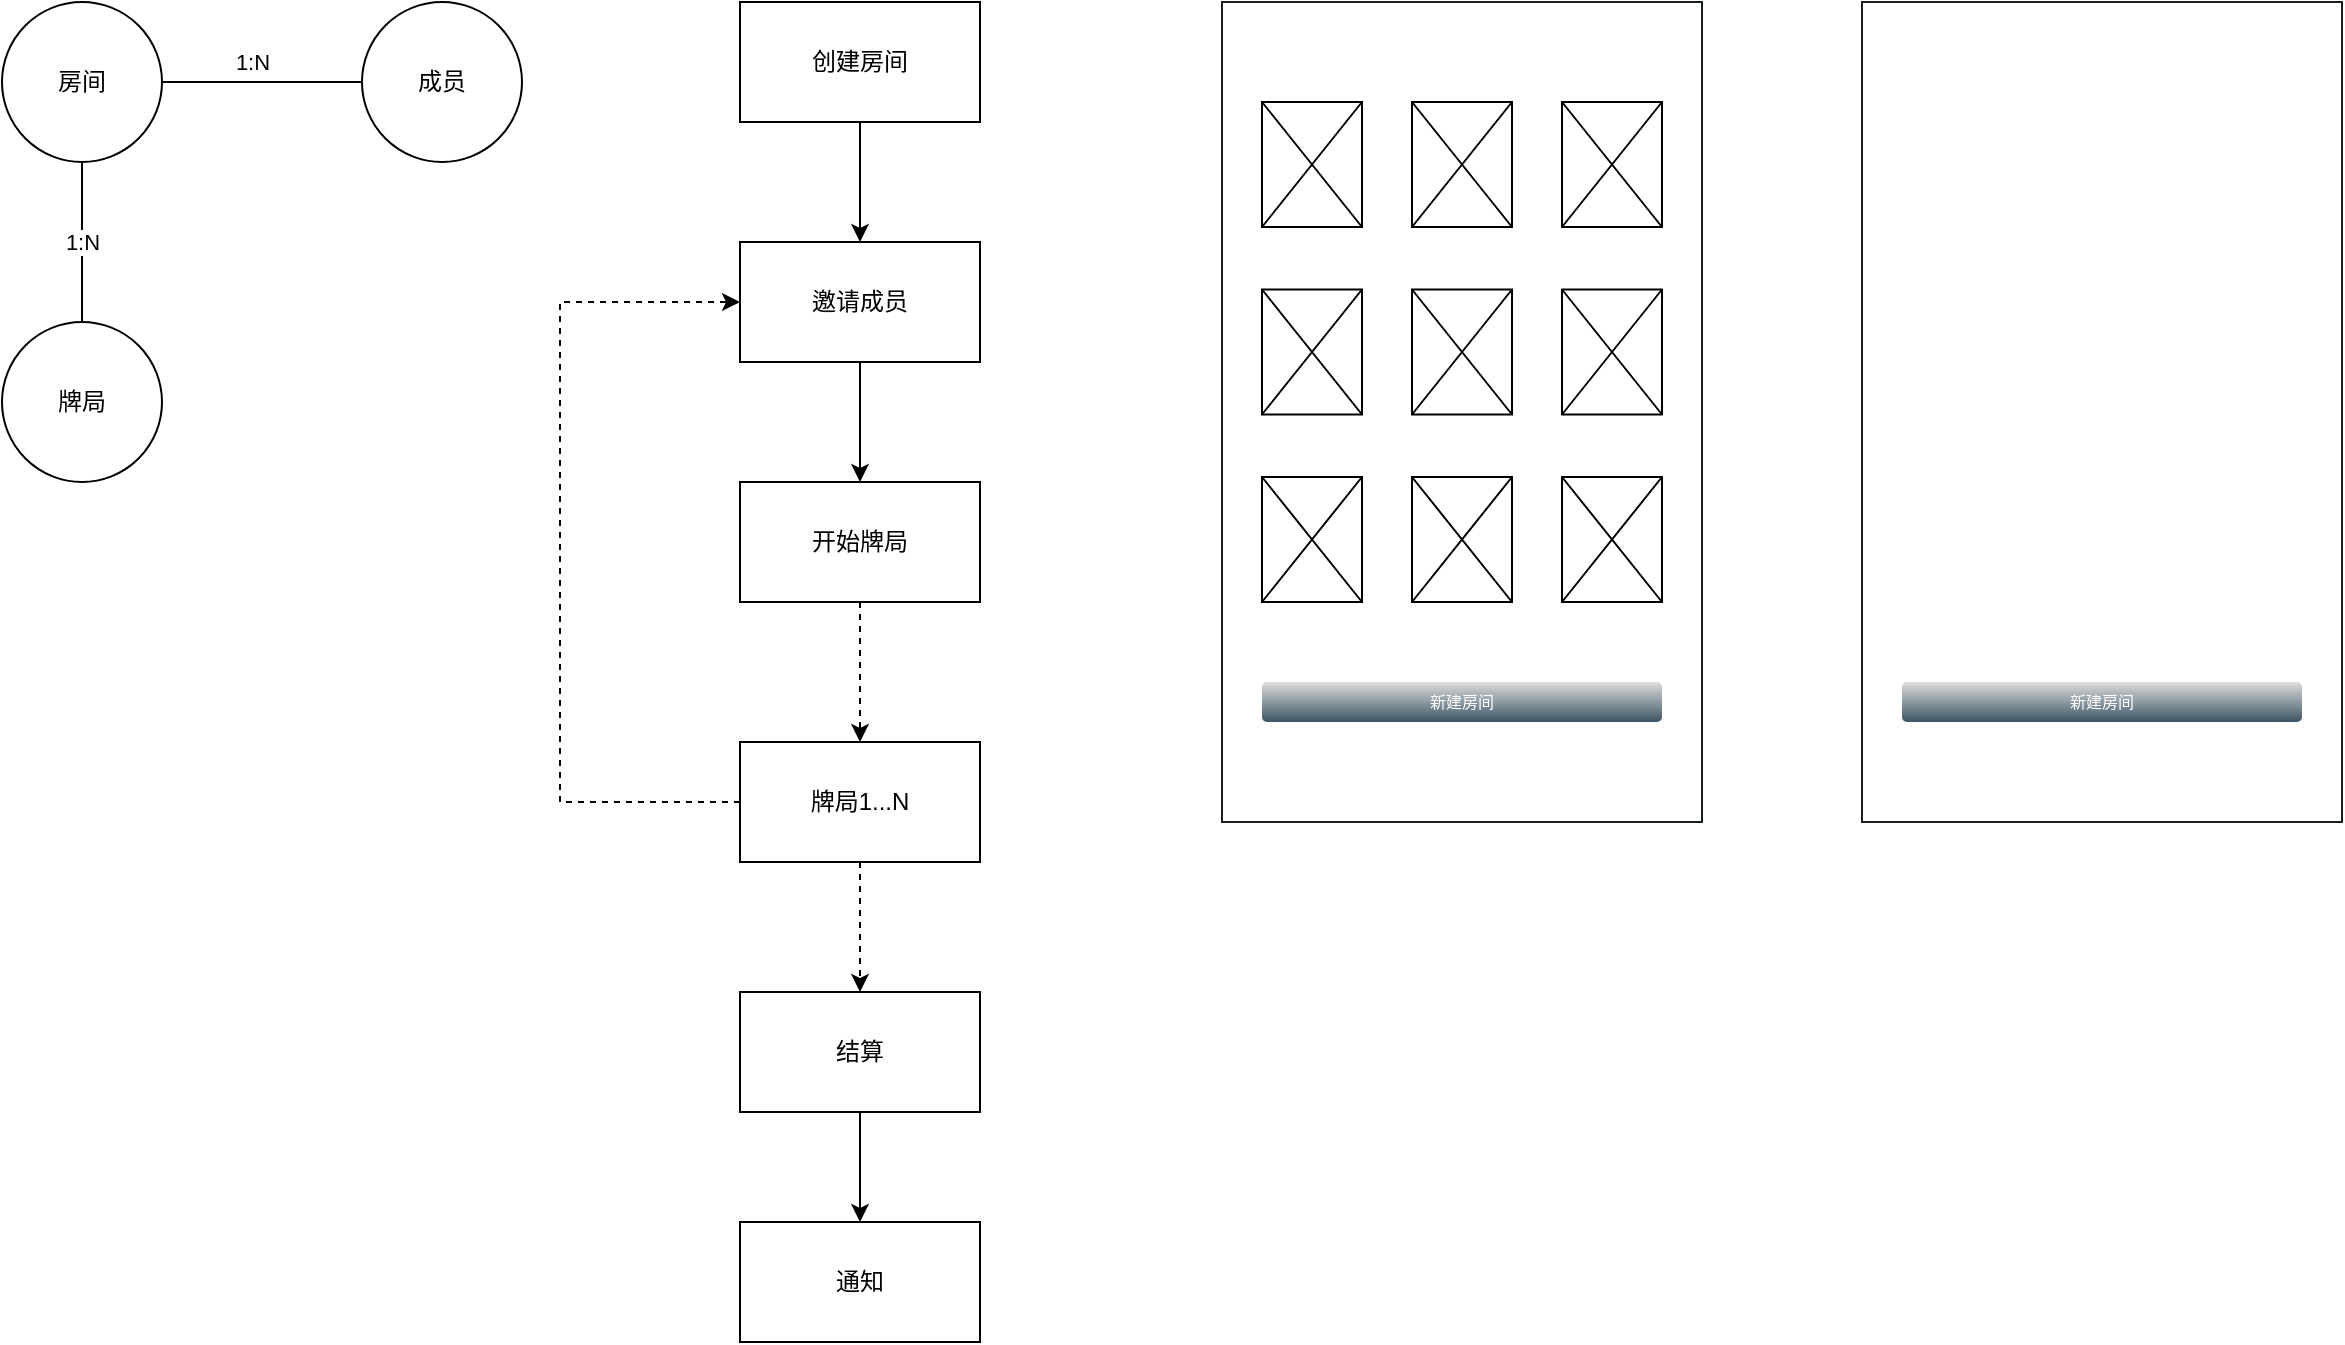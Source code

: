 <mxfile version="20.0.4" type="github">
  <diagram id="5bPlMx0FGQEHzg21ZDcT" name="Page-1">
    <mxGraphModel dx="1426" dy="801" grid="1" gridSize="10" guides="1" tooltips="1" connect="1" arrows="1" fold="1" page="1" pageScale="1" pageWidth="827" pageHeight="1169" math="0" shadow="0">
      <root>
        <mxCell id="0" />
        <mxCell id="1" parent="0" />
        <mxCell id="OJDYcl9O9MaQ1fT2S2Vv-3" style="edgeStyle=orthogonalEdgeStyle;rounded=0;orthogonalLoop=1;jettySize=auto;html=1;entryX=0;entryY=0.5;entryDx=0;entryDy=0;endArrow=none;endFill=0;" edge="1" parent="1" source="OJDYcl9O9MaQ1fT2S2Vv-1" target="OJDYcl9O9MaQ1fT2S2Vv-2">
          <mxGeometry relative="1" as="geometry" />
        </mxCell>
        <mxCell id="OJDYcl9O9MaQ1fT2S2Vv-4" value="1:N" style="edgeLabel;html=1;align=center;verticalAlign=middle;resizable=0;points=[];" vertex="1" connectable="0" parent="OJDYcl9O9MaQ1fT2S2Vv-3">
          <mxGeometry x="-0.1" y="1" relative="1" as="geometry">
            <mxPoint y="-9" as="offset" />
          </mxGeometry>
        </mxCell>
        <mxCell id="OJDYcl9O9MaQ1fT2S2Vv-6" value="1:N" style="edgeStyle=orthogonalEdgeStyle;rounded=0;orthogonalLoop=1;jettySize=auto;html=1;endArrow=none;endFill=0;" edge="1" parent="1" source="OJDYcl9O9MaQ1fT2S2Vv-1" target="OJDYcl9O9MaQ1fT2S2Vv-5">
          <mxGeometry relative="1" as="geometry" />
        </mxCell>
        <mxCell id="OJDYcl9O9MaQ1fT2S2Vv-1" value="房间" style="ellipse;whiteSpace=wrap;html=1;aspect=fixed;" vertex="1" parent="1">
          <mxGeometry x="30" y="30" width="80" height="80" as="geometry" />
        </mxCell>
        <mxCell id="OJDYcl9O9MaQ1fT2S2Vv-2" value="成员" style="ellipse;whiteSpace=wrap;html=1;aspect=fixed;" vertex="1" parent="1">
          <mxGeometry x="210" y="30" width="80" height="80" as="geometry" />
        </mxCell>
        <mxCell id="OJDYcl9O9MaQ1fT2S2Vv-5" value="牌局" style="ellipse;whiteSpace=wrap;html=1;aspect=fixed;" vertex="1" parent="1">
          <mxGeometry x="30" y="190" width="80" height="80" as="geometry" />
        </mxCell>
        <mxCell id="OJDYcl9O9MaQ1fT2S2Vv-12" style="edgeStyle=orthogonalEdgeStyle;rounded=0;orthogonalLoop=1;jettySize=auto;html=1;entryX=0.5;entryY=0;entryDx=0;entryDy=0;endArrow=classic;endFill=1;" edge="1" parent="1" source="OJDYcl9O9MaQ1fT2S2Vv-8" target="OJDYcl9O9MaQ1fT2S2Vv-9">
          <mxGeometry relative="1" as="geometry" />
        </mxCell>
        <mxCell id="OJDYcl9O9MaQ1fT2S2Vv-8" value="创建房间" style="rounded=0;whiteSpace=wrap;html=1;" vertex="1" parent="1">
          <mxGeometry x="399" y="30" width="120" height="60" as="geometry" />
        </mxCell>
        <mxCell id="OJDYcl9O9MaQ1fT2S2Vv-13" style="edgeStyle=orthogonalEdgeStyle;rounded=0;orthogonalLoop=1;jettySize=auto;html=1;endArrow=classic;endFill=1;" edge="1" parent="1" source="OJDYcl9O9MaQ1fT2S2Vv-9" target="OJDYcl9O9MaQ1fT2S2Vv-10">
          <mxGeometry relative="1" as="geometry" />
        </mxCell>
        <mxCell id="OJDYcl9O9MaQ1fT2S2Vv-9" value="邀请成员" style="rounded=0;whiteSpace=wrap;html=1;" vertex="1" parent="1">
          <mxGeometry x="399" y="150" width="120" height="60" as="geometry" />
        </mxCell>
        <mxCell id="OJDYcl9O9MaQ1fT2S2Vv-15" style="edgeStyle=orthogonalEdgeStyle;rounded=0;orthogonalLoop=1;jettySize=auto;html=1;endArrow=classic;endFill=1;dashed=1;" edge="1" parent="1" source="OJDYcl9O9MaQ1fT2S2Vv-10">
          <mxGeometry relative="1" as="geometry">
            <mxPoint x="459" y="400" as="targetPoint" />
          </mxGeometry>
        </mxCell>
        <mxCell id="OJDYcl9O9MaQ1fT2S2Vv-10" value="开始牌局" style="rounded=0;whiteSpace=wrap;html=1;" vertex="1" parent="1">
          <mxGeometry x="399" y="270" width="120" height="60" as="geometry" />
        </mxCell>
        <mxCell id="OJDYcl9O9MaQ1fT2S2Vv-19" style="edgeStyle=orthogonalEdgeStyle;rounded=0;orthogonalLoop=1;jettySize=auto;html=1;endArrow=classic;endFill=1;" edge="1" parent="1" source="OJDYcl9O9MaQ1fT2S2Vv-14" target="OJDYcl9O9MaQ1fT2S2Vv-18">
          <mxGeometry relative="1" as="geometry" />
        </mxCell>
        <mxCell id="OJDYcl9O9MaQ1fT2S2Vv-14" value="结算" style="rounded=0;whiteSpace=wrap;html=1;" vertex="1" parent="1">
          <mxGeometry x="399" y="525" width="120" height="60" as="geometry" />
        </mxCell>
        <mxCell id="OJDYcl9O9MaQ1fT2S2Vv-17" style="edgeStyle=orthogonalEdgeStyle;rounded=0;orthogonalLoop=1;jettySize=auto;html=1;entryX=0.5;entryY=0;entryDx=0;entryDy=0;endArrow=classic;endFill=1;dashed=1;" edge="1" parent="1" source="OJDYcl9O9MaQ1fT2S2Vv-16" target="OJDYcl9O9MaQ1fT2S2Vv-14">
          <mxGeometry relative="1" as="geometry" />
        </mxCell>
        <mxCell id="OJDYcl9O9MaQ1fT2S2Vv-20" style="edgeStyle=orthogonalEdgeStyle;rounded=0;orthogonalLoop=1;jettySize=auto;html=1;entryX=0;entryY=0.5;entryDx=0;entryDy=0;dashed=1;endArrow=classic;endFill=1;" edge="1" parent="1" source="OJDYcl9O9MaQ1fT2S2Vv-16" target="OJDYcl9O9MaQ1fT2S2Vv-9">
          <mxGeometry relative="1" as="geometry">
            <Array as="points">
              <mxPoint x="309" y="430" />
              <mxPoint x="309" y="180" />
            </Array>
          </mxGeometry>
        </mxCell>
        <mxCell id="OJDYcl9O9MaQ1fT2S2Vv-16" value="牌局1...N" style="rounded=0;whiteSpace=wrap;html=1;" vertex="1" parent="1">
          <mxGeometry x="399" y="400" width="120" height="60" as="geometry" />
        </mxCell>
        <mxCell id="OJDYcl9O9MaQ1fT2S2Vv-18" value="通知" style="rounded=0;whiteSpace=wrap;html=1;" vertex="1" parent="1">
          <mxGeometry x="399" y="640" width="120" height="60" as="geometry" />
        </mxCell>
        <mxCell id="OJDYcl9O9MaQ1fT2S2Vv-23" value="" style="verticalLabelPosition=bottom;verticalAlign=top;html=1;shadow=0;dashed=0;strokeWidth=1;shape=mxgraph.ios.iBgFlat;strokeColor=#18211b;" vertex="1" parent="1">
          <mxGeometry x="640" y="30" width="240" height="410" as="geometry" />
        </mxCell>
        <mxCell id="OJDYcl9O9MaQ1fT2S2Vv-24" value="" style="verticalLabelPosition=bottom;verticalAlign=top;html=1;shadow=0;dashed=0;strokeWidth=1;shape=mxgraph.ios.iIconGrid;gridSize=3,3;" vertex="1" parent="1">
          <mxGeometry x="660" y="80" width="200" height="250" as="geometry" />
        </mxCell>
        <mxCell id="OJDYcl9O9MaQ1fT2S2Vv-25" value="新建房间" style="strokeWidth=1;html=1;shadow=0;dashed=0;shape=mxgraph.ios.iButton;strokeColor=#444444;fontColor=#ffffff;buttonText=;fontSize=8;fillColor=#dddddd;fillColor2=#3D5565;whiteSpace=wrap;align=center;sketch=0;" vertex="1" parent="1">
          <mxGeometry x="660" y="370" width="200" height="20" as="geometry" />
        </mxCell>
        <mxCell id="OJDYcl9O9MaQ1fT2S2Vv-26" value="" style="verticalLabelPosition=bottom;verticalAlign=top;html=1;shadow=0;dashed=0;strokeWidth=1;shape=mxgraph.ios.iBgFlat;strokeColor=#18211b;" vertex="1" parent="1">
          <mxGeometry x="960" y="30" width="240" height="410" as="geometry" />
        </mxCell>
        <mxCell id="OJDYcl9O9MaQ1fT2S2Vv-28" value="新建房间" style="strokeWidth=1;html=1;shadow=0;dashed=0;shape=mxgraph.ios.iButton;strokeColor=#444444;fontColor=#ffffff;buttonText=;fontSize=8;fillColor=#dddddd;fillColor2=#3D5565;whiteSpace=wrap;align=center;sketch=0;" vertex="1" parent="1">
          <mxGeometry x="980" y="370" width="200" height="20" as="geometry" />
        </mxCell>
      </root>
    </mxGraphModel>
  </diagram>
</mxfile>
